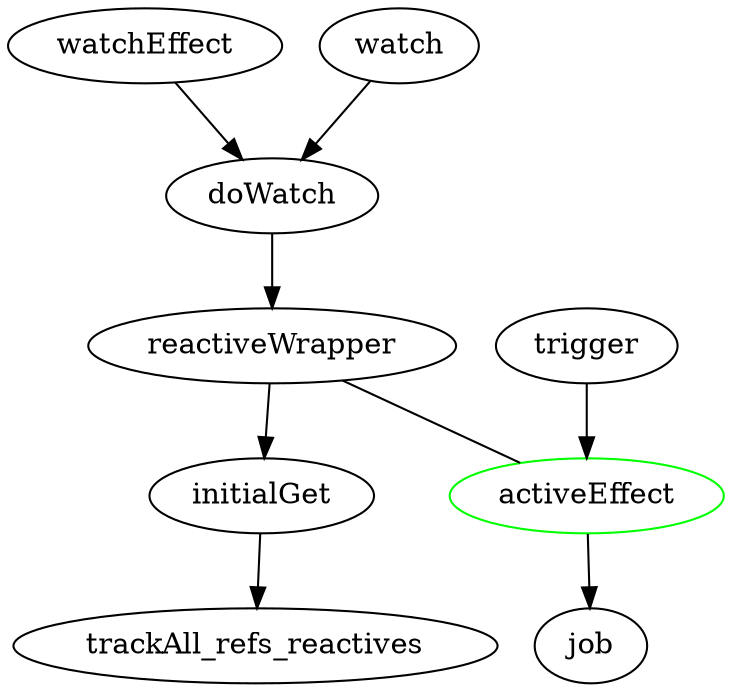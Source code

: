 digraph  {
    watchEffect -> doWatch;
    watch -> doWatch;

    doWatch -> reactiveWrapper -> initialGet;
    activeEffect[color=green]
    reactiveWrapper -> activeEffect[dir=none]
    initialGet -> trackAll_refs_reactives

    trigger -> activeEffect -> job
}